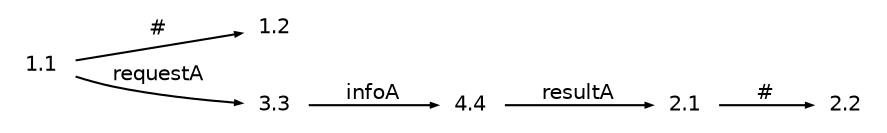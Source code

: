digraph g
{
   graph [rankdir=LR];
   edge [arrowsize=0.3,fontsize=10,fontname=Helvetica];
   node [shape=plaintext,width=.3,height=.2,fontsize=10,fontname=Helvetica];
   1.1->1.2 [label="#"];
   1.1->3.3 [label="requestA"];
   2.1->2.2 [label="#"];
   3.3->4.4 [label="infoA"];
   4.4->2.1 [label="resultA"];
}
